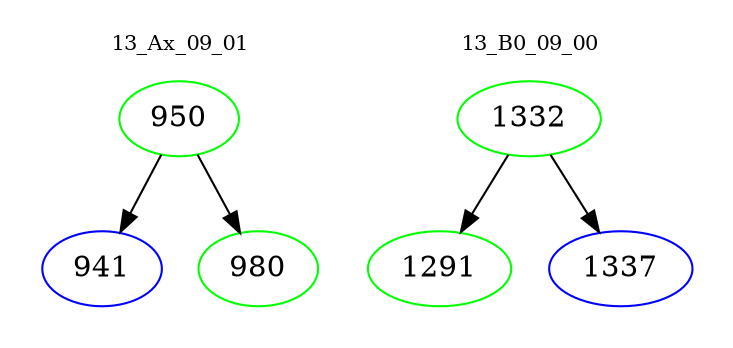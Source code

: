 digraph{
subgraph cluster_0 {
color = white
label = "13_Ax_09_01";
fontsize=10;
T0_950 [label="950", color="green"]
T0_950 -> T0_941 [color="black"]
T0_941 [label="941", color="blue"]
T0_950 -> T0_980 [color="black"]
T0_980 [label="980", color="green"]
}
subgraph cluster_1 {
color = white
label = "13_B0_09_00";
fontsize=10;
T1_1332 [label="1332", color="green"]
T1_1332 -> T1_1291 [color="black"]
T1_1291 [label="1291", color="green"]
T1_1332 -> T1_1337 [color="black"]
T1_1337 [label="1337", color="blue"]
}
}
